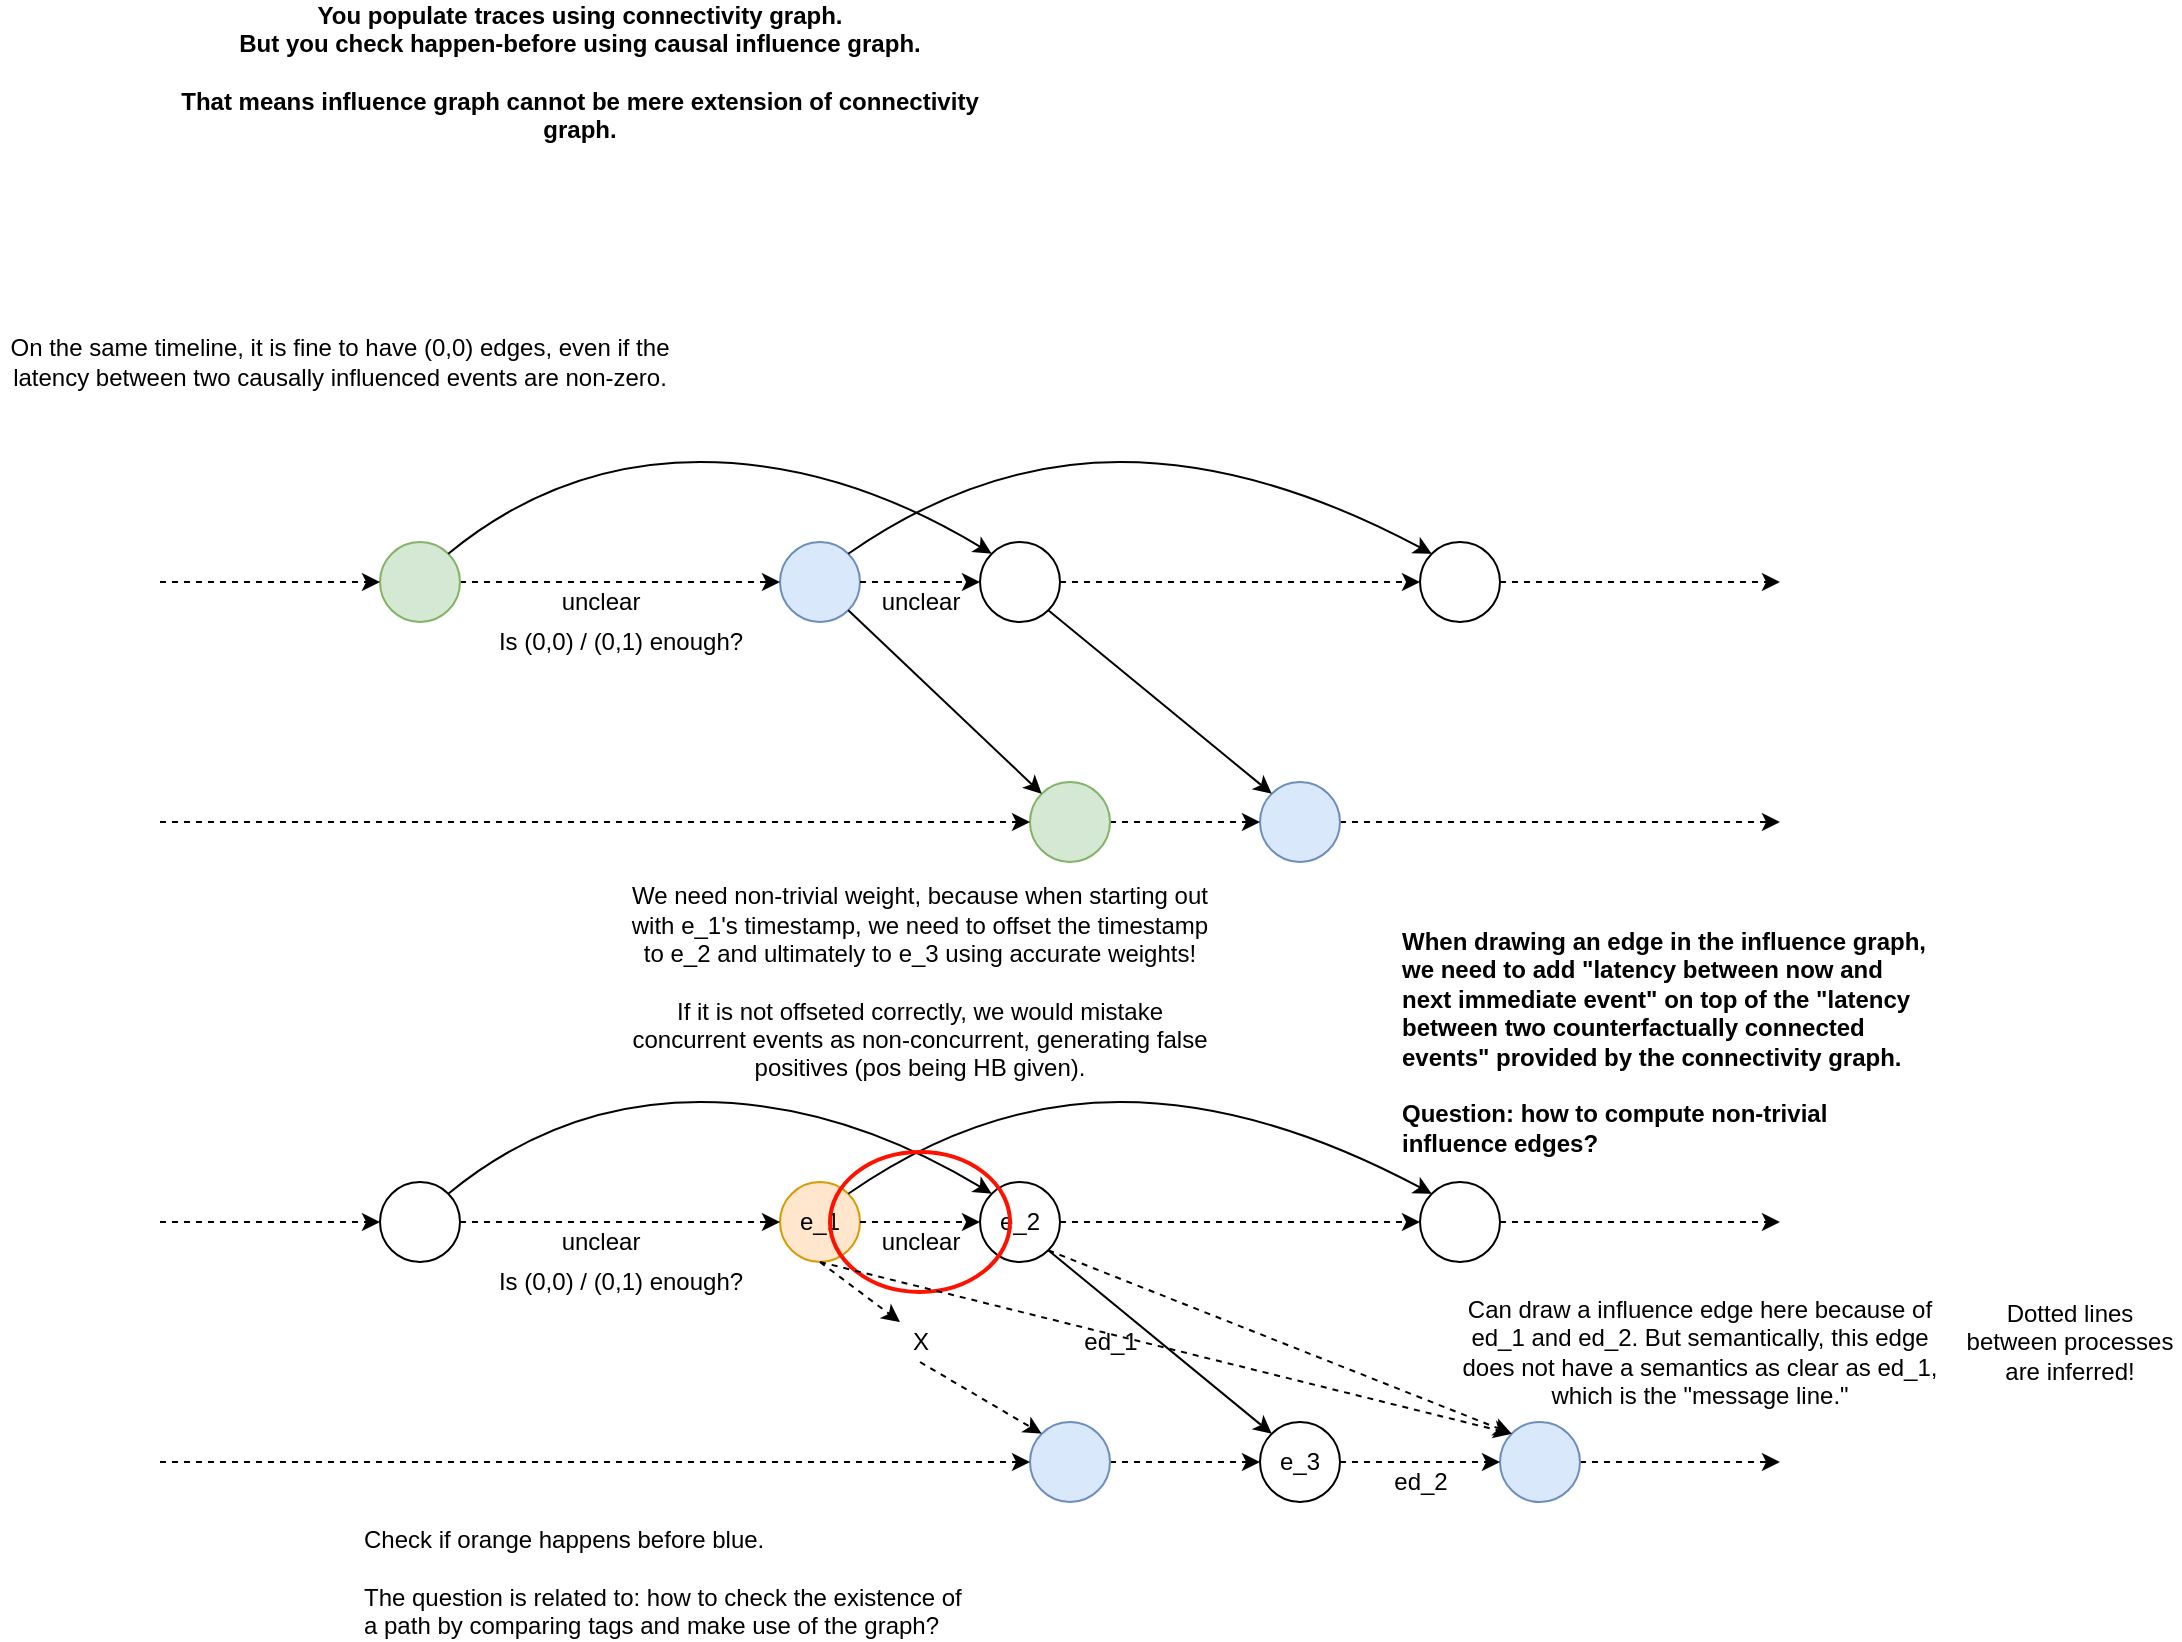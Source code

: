 <mxfile version="14.5.1" type="device"><diagram id="4-akuCE_5YChQfaYbcHb" name="Page-1"><mxGraphModel dx="1892" dy="740" grid="1" gridSize="10" guides="1" tooltips="1" connect="1" arrows="1" fold="1" page="1" pageScale="1" pageWidth="850" pageHeight="1100" math="0" shadow="0"><root><mxCell id="0"/><mxCell id="1" parent="0"/><mxCell id="yPiglK_RkyG44ksC9ahe-1" value="" style="endArrow=classic;html=1;dashed=1;" edge="1" parent="1" source="yPiglK_RkyG44ksC9ahe-8"><mxGeometry width="50" height="50" relative="1" as="geometry"><mxPoint x="200" y="360" as="sourcePoint"/><mxPoint x="760" y="360" as="targetPoint"/></mxGeometry></mxCell><mxCell id="yPiglK_RkyG44ksC9ahe-4" value="" style="endArrow=classic;html=1;dashed=1;" edge="1" parent="1" source="yPiglK_RkyG44ksC9ahe-3"><mxGeometry width="50" height="50" relative="1" as="geometry"><mxPoint x="200" y="480" as="sourcePoint"/><mxPoint x="760" y="480" as="targetPoint"/></mxGeometry></mxCell><mxCell id="yPiglK_RkyG44ksC9ahe-3" value="" style="ellipse;whiteSpace=wrap;html=1;aspect=fixed;fillColor=#dae8fc;strokeColor=#6c8ebf;" vertex="1" parent="1"><mxGeometry x="500" y="460" width="40" height="40" as="geometry"/></mxCell><mxCell id="yPiglK_RkyG44ksC9ahe-5" value="" style="endArrow=classic;html=1;dashed=1;" edge="1" parent="1" source="yPiglK_RkyG44ksC9ahe-20" target="yPiglK_RkyG44ksC9ahe-3"><mxGeometry width="50" height="50" relative="1" as="geometry"><mxPoint x="200" y="480" as="sourcePoint"/><mxPoint x="760" y="480" as="targetPoint"/></mxGeometry></mxCell><mxCell id="yPiglK_RkyG44ksC9ahe-2" value="" style="ellipse;whiteSpace=wrap;html=1;aspect=fixed;fillColor=#dae8fc;strokeColor=#6c8ebf;" vertex="1" parent="1"><mxGeometry x="260" y="340" width="40" height="40" as="geometry"/></mxCell><mxCell id="yPiglK_RkyG44ksC9ahe-6" value="" style="endArrow=classic;html=1;dashed=1;" edge="1" parent="1" source="yPiglK_RkyG44ksC9ahe-14" target="yPiglK_RkyG44ksC9ahe-2"><mxGeometry width="50" height="50" relative="1" as="geometry"><mxPoint x="-50" y="360" as="sourcePoint"/><mxPoint x="760" y="360" as="targetPoint"/></mxGeometry></mxCell><mxCell id="yPiglK_RkyG44ksC9ahe-8" value="" style="ellipse;whiteSpace=wrap;html=1;aspect=fixed;" vertex="1" parent="1"><mxGeometry x="580" y="340" width="40" height="40" as="geometry"/></mxCell><mxCell id="yPiglK_RkyG44ksC9ahe-10" value="" style="endArrow=classic;html=1;dashed=1;" edge="1" parent="1" source="yPiglK_RkyG44ksC9ahe-12" target="yPiglK_RkyG44ksC9ahe-8"><mxGeometry width="50" height="50" relative="1" as="geometry"><mxPoint x="300" y="360" as="sourcePoint"/><mxPoint x="760" y="360" as="targetPoint"/></mxGeometry></mxCell><mxCell id="yPiglK_RkyG44ksC9ahe-11" value="" style="curved=1;endArrow=classic;html=1;exitX=1;exitY=0;exitDx=0;exitDy=0;entryX=0;entryY=0;entryDx=0;entryDy=0;" edge="1" parent="1" source="yPiglK_RkyG44ksC9ahe-2" target="yPiglK_RkyG44ksC9ahe-8"><mxGeometry width="50" height="50" relative="1" as="geometry"><mxPoint x="400" y="300" as="sourcePoint"/><mxPoint x="450" y="250" as="targetPoint"/><Array as="points"><mxPoint x="360" y="300"/><mxPoint x="500" y="300"/></Array></mxGeometry></mxCell><mxCell id="yPiglK_RkyG44ksC9ahe-12" value="" style="ellipse;whiteSpace=wrap;html=1;aspect=fixed;" vertex="1" parent="1"><mxGeometry x="360" y="340" width="40" height="40" as="geometry"/></mxCell><mxCell id="yPiglK_RkyG44ksC9ahe-13" value="" style="endArrow=classic;html=1;dashed=1;" edge="1" parent="1" source="yPiglK_RkyG44ksC9ahe-2" target="yPiglK_RkyG44ksC9ahe-12"><mxGeometry width="50" height="50" relative="1" as="geometry"><mxPoint x="300" y="360" as="sourcePoint"/><mxPoint x="580" y="360" as="targetPoint"/></mxGeometry></mxCell><mxCell id="yPiglK_RkyG44ksC9ahe-14" value="" style="ellipse;whiteSpace=wrap;html=1;aspect=fixed;fillColor=#d5e8d4;strokeColor=#82b366;" vertex="1" parent="1"><mxGeometry x="60" y="340" width="40" height="40" as="geometry"/></mxCell><mxCell id="yPiglK_RkyG44ksC9ahe-15" value="" style="endArrow=classic;html=1;dashed=1;" edge="1" parent="1" target="yPiglK_RkyG44ksC9ahe-14"><mxGeometry width="50" height="50" relative="1" as="geometry"><mxPoint x="-50" y="360" as="sourcePoint"/><mxPoint x="260" y="360" as="targetPoint"/></mxGeometry></mxCell><mxCell id="yPiglK_RkyG44ksC9ahe-16" value="" style="curved=1;endArrow=classic;html=1;exitX=1;exitY=0;exitDx=0;exitDy=0;entryX=0;entryY=0;entryDx=0;entryDy=0;" edge="1" parent="1" source="yPiglK_RkyG44ksC9ahe-14" target="yPiglK_RkyG44ksC9ahe-12"><mxGeometry width="50" height="50" relative="1" as="geometry"><mxPoint x="120.002" y="325.858" as="sourcePoint"/><mxPoint x="411.718" y="325.858" as="targetPoint"/><Array as="points"><mxPoint x="150" y="300"/><mxPoint x="290" y="300"/></Array></mxGeometry></mxCell><mxCell id="yPiglK_RkyG44ksC9ahe-19" value="&lt;span&gt;On the same timeline, it is fine to have (0,0) edges, even if the latency between two causally influenced events are non-zero.&lt;/span&gt;" style="text;html=1;strokeColor=none;fillColor=none;align=center;verticalAlign=middle;whiteSpace=wrap;rounded=0;" vertex="1" parent="1"><mxGeometry x="-130" y="240" width="340" height="20" as="geometry"/></mxCell><mxCell id="yPiglK_RkyG44ksC9ahe-22" value="unclear" style="text;html=1;align=center;verticalAlign=middle;resizable=0;points=[];autosize=1;" vertex="1" parent="1"><mxGeometry x="305" y="360" width="50" height="20" as="geometry"/></mxCell><mxCell id="yPiglK_RkyG44ksC9ahe-23" value="unclear" style="text;html=1;align=center;verticalAlign=middle;resizable=0;points=[];autosize=1;" vertex="1" parent="1"><mxGeometry x="145" y="360" width="50" height="20" as="geometry"/></mxCell><mxCell id="yPiglK_RkyG44ksC9ahe-24" value="Is (0,0) / (0,1) enough?" style="text;html=1;align=center;verticalAlign=middle;resizable=0;points=[];autosize=1;" vertex="1" parent="1"><mxGeometry x="110" y="380" width="140" height="20" as="geometry"/></mxCell><mxCell id="yPiglK_RkyG44ksC9ahe-25" value="" style="endArrow=classic;html=1;exitX=1;exitY=1;exitDx=0;exitDy=0;entryX=0;entryY=0;entryDx=0;entryDy=0;" edge="1" parent="1" source="yPiglK_RkyG44ksC9ahe-12" target="yPiglK_RkyG44ksC9ahe-3"><mxGeometry width="50" height="50" relative="1" as="geometry"><mxPoint x="450" y="430" as="sourcePoint"/><mxPoint x="500" y="380" as="targetPoint"/></mxGeometry></mxCell><mxCell id="yPiglK_RkyG44ksC9ahe-20" value="" style="ellipse;whiteSpace=wrap;html=1;aspect=fixed;fillColor=#d5e8d4;strokeColor=#82b366;" vertex="1" parent="1"><mxGeometry x="385" y="460" width="40" height="40" as="geometry"/></mxCell><mxCell id="yPiglK_RkyG44ksC9ahe-26" value="" style="endArrow=classic;html=1;dashed=1;" edge="1" parent="1" target="yPiglK_RkyG44ksC9ahe-20"><mxGeometry width="50" height="50" relative="1" as="geometry"><mxPoint x="-50" y="480" as="sourcePoint"/><mxPoint x="500" y="480" as="targetPoint"/></mxGeometry></mxCell><mxCell id="yPiglK_RkyG44ksC9ahe-27" value="" style="endArrow=classic;html=1;exitX=1;exitY=1;exitDx=0;exitDy=0;entryX=0;entryY=0;entryDx=0;entryDy=0;" edge="1" parent="1" source="yPiglK_RkyG44ksC9ahe-2" target="yPiglK_RkyG44ksC9ahe-20"><mxGeometry width="50" height="50" relative="1" as="geometry"><mxPoint x="313.002" y="380.002" as="sourcePoint"/><mxPoint x="424.718" y="471.718" as="targetPoint"/></mxGeometry></mxCell><mxCell id="yPiglK_RkyG44ksC9ahe-28" value="&lt;b&gt;You populate traces using connectivity graph. &lt;br&gt;But you check happen-before using causal influence graph.&lt;br&gt;&lt;br&gt;That means influence graph cannot be mere extension of connectivity graph.&lt;br&gt;&lt;/b&gt;" style="text;html=1;strokeColor=none;fillColor=none;align=center;verticalAlign=middle;whiteSpace=wrap;rounded=0;" vertex="1" parent="1"><mxGeometry x="-50" y="70" width="420" height="70" as="geometry"/></mxCell><mxCell id="yPiglK_RkyG44ksC9ahe-29" value="" style="endArrow=classic;html=1;dashed=1;" edge="1" parent="1" source="yPiglK_RkyG44ksC9ahe-35"><mxGeometry width="50" height="50" relative="1" as="geometry"><mxPoint x="200" y="680" as="sourcePoint"/><mxPoint x="760" y="680" as="targetPoint"/></mxGeometry></mxCell><mxCell id="yPiglK_RkyG44ksC9ahe-30" value="" style="endArrow=classic;html=1;dashed=1;" edge="1" parent="1" source="yPiglK_RkyG44ksC9ahe-50"><mxGeometry width="50" height="50" relative="1" as="geometry"><mxPoint x="200" y="800" as="sourcePoint"/><mxPoint x="760" y="800" as="targetPoint"/></mxGeometry></mxCell><mxCell id="yPiglK_RkyG44ksC9ahe-31" value="e_3" style="ellipse;whiteSpace=wrap;html=1;aspect=fixed;" vertex="1" parent="1"><mxGeometry x="500" y="780" width="40" height="40" as="geometry"/></mxCell><mxCell id="yPiglK_RkyG44ksC9ahe-32" value="" style="endArrow=classic;html=1;dashed=1;" edge="1" parent="1" source="yPiglK_RkyG44ksC9ahe-47" target="yPiglK_RkyG44ksC9ahe-31"><mxGeometry width="50" height="50" relative="1" as="geometry"><mxPoint x="200" y="800" as="sourcePoint"/><mxPoint x="760" y="800" as="targetPoint"/></mxGeometry></mxCell><mxCell id="yPiglK_RkyG44ksC9ahe-33" value="e_1" style="ellipse;whiteSpace=wrap;html=1;aspect=fixed;fillColor=#ffe6cc;strokeColor=#d79b00;" vertex="1" parent="1"><mxGeometry x="260" y="660" width="40" height="40" as="geometry"/></mxCell><mxCell id="yPiglK_RkyG44ksC9ahe-34" value="" style="endArrow=classic;html=1;dashed=1;" edge="1" parent="1" source="yPiglK_RkyG44ksC9ahe-40" target="yPiglK_RkyG44ksC9ahe-33"><mxGeometry width="50" height="50" relative="1" as="geometry"><mxPoint x="-50" y="680" as="sourcePoint"/><mxPoint x="760" y="680" as="targetPoint"/></mxGeometry></mxCell><mxCell id="yPiglK_RkyG44ksC9ahe-35" value="" style="ellipse;whiteSpace=wrap;html=1;aspect=fixed;" vertex="1" parent="1"><mxGeometry x="580" y="660" width="40" height="40" as="geometry"/></mxCell><mxCell id="yPiglK_RkyG44ksC9ahe-36" value="" style="endArrow=classic;html=1;dashed=1;" edge="1" parent="1" source="yPiglK_RkyG44ksC9ahe-38" target="yPiglK_RkyG44ksC9ahe-35"><mxGeometry width="50" height="50" relative="1" as="geometry"><mxPoint x="300" y="680" as="sourcePoint"/><mxPoint x="760" y="680" as="targetPoint"/></mxGeometry></mxCell><mxCell id="yPiglK_RkyG44ksC9ahe-37" value="" style="curved=1;endArrow=classic;html=1;exitX=1;exitY=0;exitDx=0;exitDy=0;entryX=0;entryY=0;entryDx=0;entryDy=0;" edge="1" parent="1" source="yPiglK_RkyG44ksC9ahe-33" target="yPiglK_RkyG44ksC9ahe-35"><mxGeometry width="50" height="50" relative="1" as="geometry"><mxPoint x="400" y="620" as="sourcePoint"/><mxPoint x="450" y="570" as="targetPoint"/><Array as="points"><mxPoint x="360" y="620"/><mxPoint x="500" y="620"/></Array></mxGeometry></mxCell><mxCell id="yPiglK_RkyG44ksC9ahe-38" value="e_2" style="ellipse;whiteSpace=wrap;html=1;aspect=fixed;" vertex="1" parent="1"><mxGeometry x="360" y="660" width="40" height="40" as="geometry"/></mxCell><mxCell id="yPiglK_RkyG44ksC9ahe-39" value="" style="endArrow=classic;html=1;dashed=1;" edge="1" parent="1" source="yPiglK_RkyG44ksC9ahe-33" target="yPiglK_RkyG44ksC9ahe-38"><mxGeometry width="50" height="50" relative="1" as="geometry"><mxPoint x="300" y="680" as="sourcePoint"/><mxPoint x="580" y="680" as="targetPoint"/></mxGeometry></mxCell><mxCell id="yPiglK_RkyG44ksC9ahe-40" value="" style="ellipse;whiteSpace=wrap;html=1;aspect=fixed;" vertex="1" parent="1"><mxGeometry x="60" y="660" width="40" height="40" as="geometry"/></mxCell><mxCell id="yPiglK_RkyG44ksC9ahe-41" value="" style="endArrow=classic;html=1;dashed=1;" edge="1" parent="1" target="yPiglK_RkyG44ksC9ahe-40"><mxGeometry width="50" height="50" relative="1" as="geometry"><mxPoint x="-50" y="680" as="sourcePoint"/><mxPoint x="260" y="680" as="targetPoint"/></mxGeometry></mxCell><mxCell id="yPiglK_RkyG44ksC9ahe-42" value="" style="curved=1;endArrow=classic;html=1;exitX=1;exitY=0;exitDx=0;exitDy=0;entryX=0;entryY=0;entryDx=0;entryDy=0;" edge="1" parent="1" source="yPiglK_RkyG44ksC9ahe-40" target="yPiglK_RkyG44ksC9ahe-38"><mxGeometry width="50" height="50" relative="1" as="geometry"><mxPoint x="120.002" y="645.858" as="sourcePoint"/><mxPoint x="411.718" y="645.858" as="targetPoint"/><Array as="points"><mxPoint x="150" y="620"/><mxPoint x="290" y="620"/></Array></mxGeometry></mxCell><mxCell id="yPiglK_RkyG44ksC9ahe-43" value="unclear" style="text;html=1;align=center;verticalAlign=middle;resizable=0;points=[];autosize=1;" vertex="1" parent="1"><mxGeometry x="305" y="680" width="50" height="20" as="geometry"/></mxCell><mxCell id="yPiglK_RkyG44ksC9ahe-44" value="unclear" style="text;html=1;align=center;verticalAlign=middle;resizable=0;points=[];autosize=1;" vertex="1" parent="1"><mxGeometry x="145" y="680" width="50" height="20" as="geometry"/></mxCell><mxCell id="yPiglK_RkyG44ksC9ahe-45" value="Is (0,0) / (0,1) enough?" style="text;html=1;align=center;verticalAlign=middle;resizable=0;points=[];autosize=1;" vertex="1" parent="1"><mxGeometry x="110" y="700" width="140" height="20" as="geometry"/></mxCell><mxCell id="yPiglK_RkyG44ksC9ahe-46" value="" style="endArrow=classic;html=1;exitX=1;exitY=1;exitDx=0;exitDy=0;entryX=0;entryY=0;entryDx=0;entryDy=0;" edge="1" parent="1" source="yPiglK_RkyG44ksC9ahe-38" target="yPiglK_RkyG44ksC9ahe-31"><mxGeometry width="50" height="50" relative="1" as="geometry"><mxPoint x="450" y="750" as="sourcePoint"/><mxPoint x="500" y="700" as="targetPoint"/></mxGeometry></mxCell><mxCell id="yPiglK_RkyG44ksC9ahe-47" value="" style="ellipse;whiteSpace=wrap;html=1;aspect=fixed;fillColor=#dae8fc;strokeColor=#6c8ebf;" vertex="1" parent="1"><mxGeometry x="385" y="780" width="40" height="40" as="geometry"/></mxCell><mxCell id="yPiglK_RkyG44ksC9ahe-48" value="" style="endArrow=classic;html=1;dashed=1;" edge="1" parent="1" target="yPiglK_RkyG44ksC9ahe-47"><mxGeometry width="50" height="50" relative="1" as="geometry"><mxPoint x="-50" y="800" as="sourcePoint"/><mxPoint x="500" y="800" as="targetPoint"/></mxGeometry></mxCell><mxCell id="yPiglK_RkyG44ksC9ahe-50" value="" style="ellipse;whiteSpace=wrap;html=1;aspect=fixed;fillColor=#dae8fc;strokeColor=#6c8ebf;" vertex="1" parent="1"><mxGeometry x="620" y="780" width="40" height="40" as="geometry"/></mxCell><mxCell id="yPiglK_RkyG44ksC9ahe-51" value="" style="endArrow=classic;html=1;dashed=1;" edge="1" parent="1" source="yPiglK_RkyG44ksC9ahe-31" target="yPiglK_RkyG44ksC9ahe-50"><mxGeometry width="50" height="50" relative="1" as="geometry"><mxPoint x="540" y="800" as="sourcePoint"/><mxPoint x="760" y="800" as="targetPoint"/></mxGeometry></mxCell><mxCell id="yPiglK_RkyG44ksC9ahe-52" value="Check if orange happens before blue.&lt;br&gt;&lt;br&gt;The question is related to: how to check the existence of a path by comparing tags and make use of the graph?" style="text;html=1;strokeColor=none;fillColor=none;align=left;verticalAlign=middle;whiteSpace=wrap;rounded=0;" vertex="1" parent="1"><mxGeometry x="50" y="840" width="310" height="40" as="geometry"/></mxCell><mxCell id="yPiglK_RkyG44ksC9ahe-53" value="" style="endArrow=classic;html=1;exitX=1;exitY=1;exitDx=0;exitDy=0;entryX=0;entryY=0;entryDx=0;entryDy=0;dashed=1;" edge="1" parent="1" source="yPiglK_RkyG44ksC9ahe-38" target="yPiglK_RkyG44ksC9ahe-50"><mxGeometry width="50" height="50" relative="1" as="geometry"><mxPoint x="430.002" y="688.282" as="sourcePoint"/><mxPoint x="541.718" y="779.998" as="targetPoint"/></mxGeometry></mxCell><mxCell id="yPiglK_RkyG44ksC9ahe-54" value="ed_1" style="text;html=1;align=center;verticalAlign=middle;resizable=0;points=[];autosize=1;" vertex="1" parent="1"><mxGeometry x="405" y="730" width="40" height="20" as="geometry"/></mxCell><mxCell id="yPiglK_RkyG44ksC9ahe-55" value="ed_2" style="text;html=1;align=center;verticalAlign=middle;resizable=0;points=[];autosize=1;" vertex="1" parent="1"><mxGeometry x="560" y="800" width="40" height="20" as="geometry"/></mxCell><mxCell id="yPiglK_RkyG44ksC9ahe-57" value="&lt;span&gt;Can draw a influence edge here because of ed_1 and ed_2. But semantically, this edge does not have a semantics as clear as ed_1, which is the &quot;message line.&quot;&lt;/span&gt;" style="text;html=1;strokeColor=none;fillColor=none;align=center;verticalAlign=middle;whiteSpace=wrap;rounded=0;" vertex="1" parent="1"><mxGeometry x="600" y="690" width="240" height="110" as="geometry"/></mxCell><mxCell id="yPiglK_RkyG44ksC9ahe-58" value="Dotted lines between processes are inferred!" style="text;html=1;strokeColor=none;fillColor=none;align=center;verticalAlign=middle;whiteSpace=wrap;rounded=0;" vertex="1" parent="1"><mxGeometry x="850" y="710" width="110" height="60" as="geometry"/></mxCell><mxCell id="yPiglK_RkyG44ksC9ahe-59" value="" style="ellipse;whiteSpace=wrap;html=1;fillColor=none;strokeColor=#FF1100;strokeWidth=2;" vertex="1" parent="1"><mxGeometry x="285" y="645" width="90" height="70" as="geometry"/></mxCell><mxCell id="yPiglK_RkyG44ksC9ahe-60" value="We need non-trivial weight, because when starting out with e_1's timestamp, we need to offset the timestamp to e_2 and ultimately to e_3 using accurate weights!&lt;br&gt;&lt;br&gt;If it is not offseted correctly, we would mistake concurrent events as non-concurrent, generating false positives (pos being HB given)." style="text;html=1;strokeColor=none;fillColor=none;align=center;verticalAlign=middle;whiteSpace=wrap;rounded=0;" vertex="1" parent="1"><mxGeometry x="180" y="540" width="300" height="40" as="geometry"/></mxCell><mxCell id="yPiglK_RkyG44ksC9ahe-61" value="&lt;div style=&quot;text-align: left&quot;&gt;&lt;span&gt;When drawing an edge in the influence graph, we need to add &quot;latency between now and next immediate event&quot; on top of the &quot;latency between two counterfactually connected events&quot; provided by the connectivity graph.&lt;/span&gt;&lt;/div&gt;&lt;div style=&quot;text-align: left&quot;&gt;&lt;br&gt;&lt;/div&gt;&lt;div style=&quot;text-align: left&quot;&gt;&lt;span&gt;Question: how to compute non-trivial influence edges?&lt;/span&gt;&lt;/div&gt;" style="text;html=1;strokeColor=none;fillColor=none;align=center;verticalAlign=middle;whiteSpace=wrap;rounded=0;fontStyle=1" vertex="1" parent="1"><mxGeometry x="570" y="550" width="270" height="80" as="geometry"/></mxCell><mxCell id="yPiglK_RkyG44ksC9ahe-62" value="" style="endArrow=classic;html=1;exitX=0.5;exitY=1;exitDx=0;exitDy=0;entryX=0;entryY=0;entryDx=0;entryDy=0;dashed=1;" edge="1" parent="1" source="yPiglK_RkyG44ksC9ahe-33" target="yPiglK_RkyG44ksC9ahe-50"><mxGeometry width="50" height="50" relative="1" as="geometry"><mxPoint x="375.002" y="708.282" as="sourcePoint"/><mxPoint x="606.718" y="799.998" as="targetPoint"/></mxGeometry></mxCell><mxCell id="yPiglK_RkyG44ksC9ahe-63" value="" style="endArrow=classic;html=1;exitX=0.5;exitY=1;exitDx=0;exitDy=0;entryX=0;entryY=0;entryDx=0;entryDy=0;dashed=1;" edge="1" parent="1" source="yPiglK_RkyG44ksC9ahe-64" target="yPiglK_RkyG44ksC9ahe-47"><mxGeometry width="50" height="50" relative="1" as="geometry"><mxPoint x="250" y="750" as="sourcePoint"/><mxPoint x="595.858" y="835.858" as="targetPoint"/></mxGeometry></mxCell><mxCell id="yPiglK_RkyG44ksC9ahe-64" value="X" style="text;html=1;align=center;verticalAlign=middle;resizable=0;points=[];autosize=1;" vertex="1" parent="1"><mxGeometry x="320" y="730" width="20" height="20" as="geometry"/></mxCell><mxCell id="yPiglK_RkyG44ksC9ahe-65" value="" style="endArrow=classic;html=1;exitX=0.5;exitY=1;exitDx=0;exitDy=0;entryX=0;entryY=0;entryDx=0;entryDy=0;dashed=1;" edge="1" parent="1" source="yPiglK_RkyG44ksC9ahe-33" target="yPiglK_RkyG44ksC9ahe-64"><mxGeometry width="50" height="50" relative="1" as="geometry"><mxPoint x="280" y="700" as="sourcePoint"/><mxPoint x="390.858" y="785.858" as="targetPoint"/></mxGeometry></mxCell></root></mxGraphModel></diagram></mxfile>